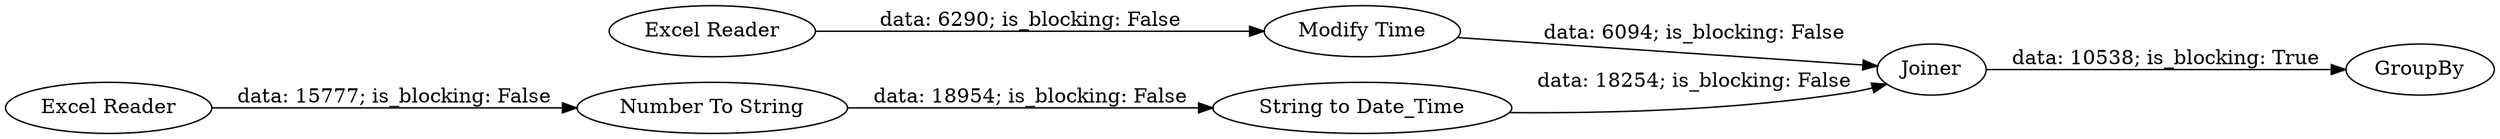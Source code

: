 digraph {
	"-4319895922085688418_16" [label="Excel Reader"]
	"-4319895922085688418_12" [label="Modify Time"]
	"-4319895922085688418_17" [label=Joiner]
	"-4319895922085688418_13" [label="Excel Reader"]
	"-4319895922085688418_14" [label="Number To String"]
	"-4319895922085688418_18" [label=GroupBy]
	"-4319895922085688418_15" [label="String to Date_Time"]
	"-4319895922085688418_13" -> "-4319895922085688418_14" [label="data: 15777; is_blocking: False"]
	"-4319895922085688418_14" -> "-4319895922085688418_15" [label="data: 18954; is_blocking: False"]
	"-4319895922085688418_16" -> "-4319895922085688418_12" [label="data: 6290; is_blocking: False"]
	"-4319895922085688418_12" -> "-4319895922085688418_17" [label="data: 6094; is_blocking: False"]
	"-4319895922085688418_17" -> "-4319895922085688418_18" [label="data: 10538; is_blocking: True"]
	"-4319895922085688418_15" -> "-4319895922085688418_17" [label="data: 18254; is_blocking: False"]
	rankdir=LR
}
